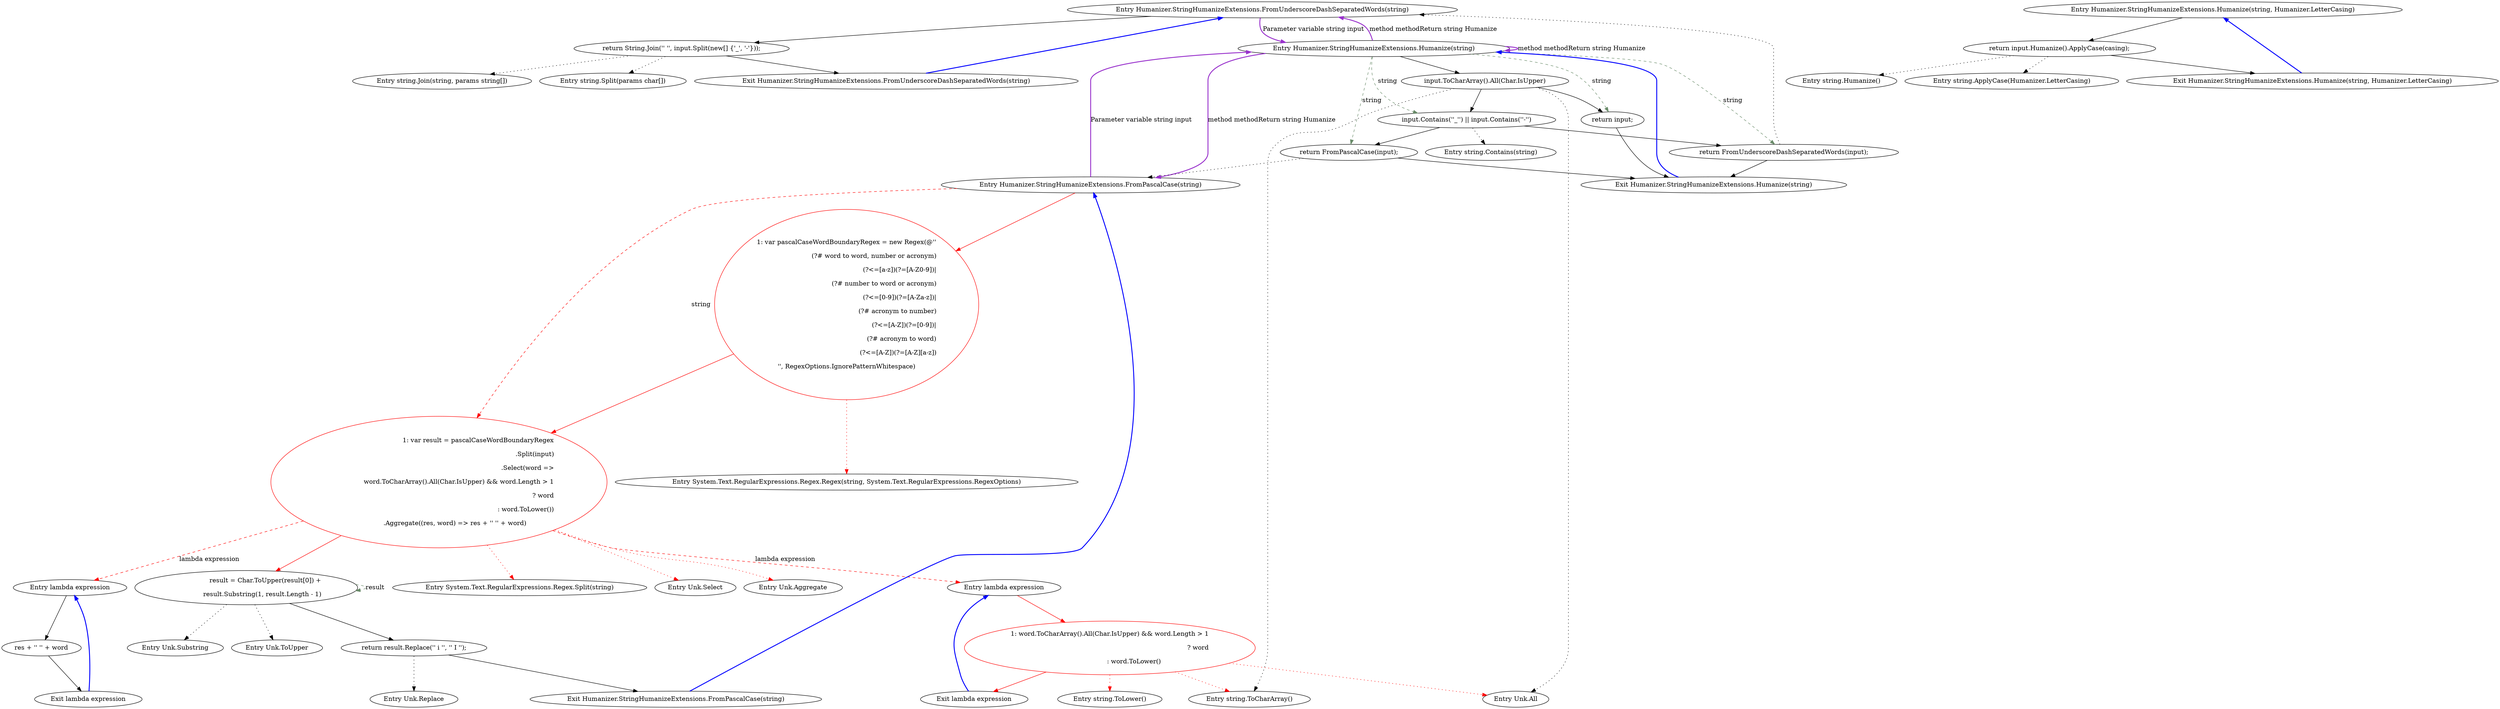 digraph  {
n0 [cluster="Humanizer.StringHumanizeExtensions.FromUnderscoreDashSeparatedWords(string)", label="Entry Humanizer.StringHumanizeExtensions.FromUnderscoreDashSeparatedWords(string)", span="11-11"];
n1 [cluster="Humanizer.StringHumanizeExtensions.FromUnderscoreDashSeparatedWords(string)", label="return String.Join('' '', input.Split(new[] {'_', '-'}));", span="13-13"];
n2 [cluster="Humanizer.StringHumanizeExtensions.FromUnderscoreDashSeparatedWords(string)", label="Exit Humanizer.StringHumanizeExtensions.FromUnderscoreDashSeparatedWords(string)", span="11-11"];
n3 [cluster="string.Split(params char[])", label="Entry string.Split(params char[])", span="0-0"];
n4 [cluster="string.Join(string, params string[])", label="Entry string.Join(string, params string[])", span="0-0"];
n5 [cluster="Humanizer.StringHumanizeExtensions.FromPascalCase(string)", label="Entry Humanizer.StringHumanizeExtensions.FromPascalCase(string)", span="16-16"];
n6 [cluster="Humanizer.StringHumanizeExtensions.FromPascalCase(string)", color=red, community=0, label="1: var pascalCaseWordBoundaryRegex = new Regex(@''\r\n(?# word to word, number or acronym)\r\n(?<=[a-z])(?=[A-Z0-9])|\r\n(?# number to word or acronym)\r\n(?<=[0-9])(?=[A-Za-z])|\r\n(?# acronym to number)\r\n(?<=[A-Z])(?=[0-9])|\r\n(?# acronym to word)\r\n(?<=[A-Z])(?=[A-Z][a-z])\r\n'', RegexOptions.IgnorePatternWhitespace)", span="18-27"];
n7 [cluster="Humanizer.StringHumanizeExtensions.FromPascalCase(string)", color=red, community=0, label="1: var result = pascalCaseWordBoundaryRegex\r\n                .Split(input)\r\n                .Select(word =>\r\n                    word.ToCharArray().All(Char.IsUpper) && word.Length > 1\r\n                        ? word\r\n                        : word.ToLower())\r\n                .Aggregate((res, word) => res + '' '' + word)", span="29-35"];
n11 [cluster="System.Text.RegularExpressions.Regex.Regex(string, System.Text.RegularExpressions.RegexOptions)", label="Entry System.Text.RegularExpressions.Regex.Regex(string, System.Text.RegularExpressions.RegexOptions)", span="0-0"];
n8 [cluster="Humanizer.StringHumanizeExtensions.FromPascalCase(string)", label="result = Char.ToUpper(result[0]) +\r\n                result.Substring(1, result.Length - 1)", span="37-38"];
n12 [cluster="System.Text.RegularExpressions.Regex.Split(string)", label="Entry System.Text.RegularExpressions.Regex.Split(string)", span="0-0"];
n13 [cluster="Unk.Select", label="Entry Unk.Select", span=""];
n14 [cluster="Unk.Aggregate", label="Entry Unk.Aggregate", span=""];
n18 [cluster="lambda expression", label="Entry lambda expression", span="31-34"];
n24 [cluster="lambda expression", label="Entry lambda expression", span="35-35"];
n9 [cluster="Humanizer.StringHumanizeExtensions.FromPascalCase(string)", label="return result.Replace('' i '', '' I '');", span="39-39"];
n15 [cluster="Unk.ToUpper", label="Entry Unk.ToUpper", span=""];
n16 [cluster="Unk.Substring", label="Entry Unk.Substring", span=""];
n10 [cluster="Humanizer.StringHumanizeExtensions.FromPascalCase(string)", label="Exit Humanizer.StringHumanizeExtensions.FromPascalCase(string)", span="16-16"];
n17 [cluster="Unk.Replace", label="Entry Unk.Replace", span=""];
n19 [cluster="lambda expression", color=red, community=1, label="1: word.ToCharArray().All(Char.IsUpper) && word.Length > 1\r\n                        ? word\r\n                        : word.ToLower()", span="32-34"];
n20 [cluster="lambda expression", label="Exit lambda expression", span="31-34"];
n21 [cluster="string.ToCharArray()", label="Entry string.ToCharArray()", span="0-0"];
n22 [cluster="Unk.All", label="Entry Unk.All", span=""];
n23 [cluster="string.ToLower()", label="Entry string.ToLower()", span="0-0"];
n25 [cluster="lambda expression", label="res + '' '' + word", span="35-35"];
n26 [cluster="lambda expression", label="Exit lambda expression", span="35-35"];
n27 [cluster="Humanizer.StringHumanizeExtensions.Humanize(string)", label="Entry Humanizer.StringHumanizeExtensions.Humanize(string)", span="47-47"];
n28 [cluster="Humanizer.StringHumanizeExtensions.Humanize(string)", label="input.ToCharArray().All(Char.IsUpper)", span="50-50"];
n29 [cluster="Humanizer.StringHumanizeExtensions.Humanize(string)", label="return input;", span="51-51"];
n30 [cluster="Humanizer.StringHumanizeExtensions.Humanize(string)", label="input.Contains(''_'') || input.Contains(''-'')", span="53-53"];
n31 [cluster="Humanizer.StringHumanizeExtensions.Humanize(string)", label="return FromUnderscoreDashSeparatedWords(input);", span="54-54"];
n32 [cluster="Humanizer.StringHumanizeExtensions.Humanize(string)", label="return FromPascalCase(input);", span="56-56"];
n34 [cluster="string.Contains(string)", label="Entry string.Contains(string)", span="0-0"];
n33 [cluster="Humanizer.StringHumanizeExtensions.Humanize(string)", label="Exit Humanizer.StringHumanizeExtensions.Humanize(string)", span="47-47"];
n35 [cluster="Humanizer.StringHumanizeExtensions.Humanize(string, Humanizer.LetterCasing)", label="Entry Humanizer.StringHumanizeExtensions.Humanize(string, Humanizer.LetterCasing)", span="65-65"];
n36 [cluster="Humanizer.StringHumanizeExtensions.Humanize(string, Humanizer.LetterCasing)", label="return input.Humanize().ApplyCase(casing);", span="67-67"];
n37 [cluster="Humanizer.StringHumanizeExtensions.Humanize(string, Humanizer.LetterCasing)", label="Exit Humanizer.StringHumanizeExtensions.Humanize(string, Humanizer.LetterCasing)", span="65-65"];
n38 [cluster="string.Humanize()", label="Entry string.Humanize()", span="47-47"];
n39 [cluster="string.ApplyCase(Humanizer.LetterCasing)", label="Entry string.ApplyCase(Humanizer.LetterCasing)", span="15-15"];
n0 -> n1  [key=0, style=solid];
n0 -> n27  [color=darkorchid, key=3, label="Parameter variable string input", style=bold];
n1 -> n2  [key=0, style=solid];
n1 -> n3  [key=2, style=dotted];
n1 -> n4  [key=2, style=dotted];
n2 -> n0  [color=blue, key=0, style=bold];
n5 -> n6  [color=red, key=0, style=solid];
n5 -> n7  [color=red, key=1, label=string, style=dashed];
n5 -> n27  [color=darkorchid, key=3, label="Parameter variable string input", style=bold];
n6 -> n7  [color=red, key=0, style=solid];
n6 -> n11  [color=red, key=2, style=dotted];
n7 -> n8  [color=red, key=0, style=solid];
n7 -> n12  [color=red, key=2, style=dotted];
n7 -> n13  [color=red, key=2, style=dotted];
n7 -> n14  [color=red, key=2, style=dotted];
n7 -> n18  [color=red, key=1, label="lambda expression", style=dashed];
n7 -> n24  [color=red, key=1, label="lambda expression", style=dashed];
n8 -> n9  [key=0, style=solid];
n8 -> n15  [key=2, style=dotted];
n8 -> n16  [key=2, style=dotted];
n8 -> n8  [color=darkseagreen4, key=1, label=result, style=dashed];
n18 -> n19  [color=red, key=0, style=solid];
n24 -> n25  [key=0, style=solid];
n9 -> n10  [key=0, style=solid];
n9 -> n17  [key=2, style=dotted];
n10 -> n5  [color=blue, key=0, style=bold];
n19 -> n20  [color=red, key=0, style=solid];
n19 -> n21  [color=red, key=2, style=dotted];
n19 -> n22  [color=red, key=2, style=dotted];
n19 -> n23  [color=red, key=2, style=dotted];
n20 -> n18  [color=blue, key=0, style=bold];
n25 -> n26  [key=0, style=solid];
n26 -> n24  [color=blue, key=0, style=bold];
n27 -> n28  [key=0, style=solid];
n27 -> n29  [color=darkseagreen4, key=1, label=string, style=dashed];
n27 -> n30  [color=darkseagreen4, key=1, label=string, style=dashed];
n27 -> n31  [color=darkseagreen4, key=1, label=string, style=dashed];
n27 -> n32  [color=darkseagreen4, key=1, label=string, style=dashed];
n27 -> n27  [color=darkorchid, key=3, label="method methodReturn string Humanize", style=bold];
n27 -> n0  [color=darkorchid, key=3, label="method methodReturn string Humanize", style=bold];
n27 -> n5  [color=darkorchid, key=3, label="method methodReturn string Humanize", style=bold];
n28 -> n29  [key=0, style=solid];
n28 -> n30  [key=0, style=solid];
n28 -> n21  [key=2, style=dotted];
n28 -> n22  [key=2, style=dotted];
n29 -> n33  [key=0, style=solid];
n30 -> n31  [key=0, style=solid];
n30 -> n32  [key=0, style=solid];
n30 -> n34  [key=2, style=dotted];
n31 -> n33  [key=0, style=solid];
n31 -> n0  [key=2, style=dotted];
n32 -> n33  [key=0, style=solid];
n32 -> n5  [key=2, style=dotted];
n33 -> n27  [color=blue, key=0, style=bold];
n35 -> n36  [key=0, style=solid];
n36 -> n37  [key=0, style=solid];
n36 -> n38  [key=2, style=dotted];
n36 -> n39  [key=2, style=dotted];
n37 -> n35  [color=blue, key=0, style=bold];
}
